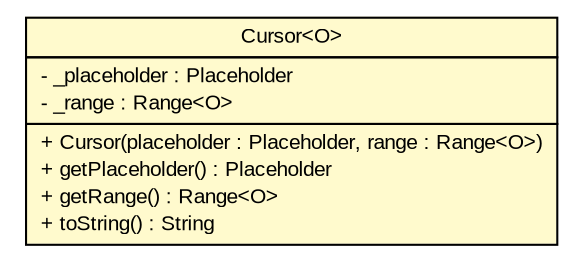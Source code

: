 #!/usr/local/bin/dot
#
# Class diagram 
# Generated by UMLGraph version R5_6_6-6-g3bdff0 (http://www.umlgraph.org/)
#

digraph G {
	edge [fontname="arial",fontsize=10,labelfontname="arial",labelfontsize=10];
	node [fontname="arial",fontsize=10,shape=plaintext];
	nodesep=0.25;
	ranksep=0.5;
	// org.tanjakostic.jcleancim.docgen.writer.Cursor<O>
	c85429 [label=<<table title="org.tanjakostic.jcleancim.docgen.writer.Cursor" border="0" cellborder="1" cellspacing="0" cellpadding="2" port="p" bgcolor="lemonChiffon" href="./Cursor.html">
		<tr><td><table border="0" cellspacing="0" cellpadding="1">
<tr><td align="center" balign="center"> Cursor&lt;O&gt; </td></tr>
		</table></td></tr>
		<tr><td><table border="0" cellspacing="0" cellpadding="1">
<tr><td align="left" balign="left"> - _placeholder : Placeholder </td></tr>
<tr><td align="left" balign="left"> - _range : Range&lt;O&gt; </td></tr>
		</table></td></tr>
		<tr><td><table border="0" cellspacing="0" cellpadding="1">
<tr><td align="left" balign="left"> + Cursor(placeholder : Placeholder, range : Range&lt;O&gt;) </td></tr>
<tr><td align="left" balign="left"> + getPlaceholder() : Placeholder </td></tr>
<tr><td align="left" balign="left"> + getRange() : Range&lt;O&gt; </td></tr>
<tr><td align="left" balign="left"> + toString() : String </td></tr>
		</table></td></tr>
		</table>>, URL="./Cursor.html", fontname="arial", fontcolor="black", fontsize=10.0];
}

